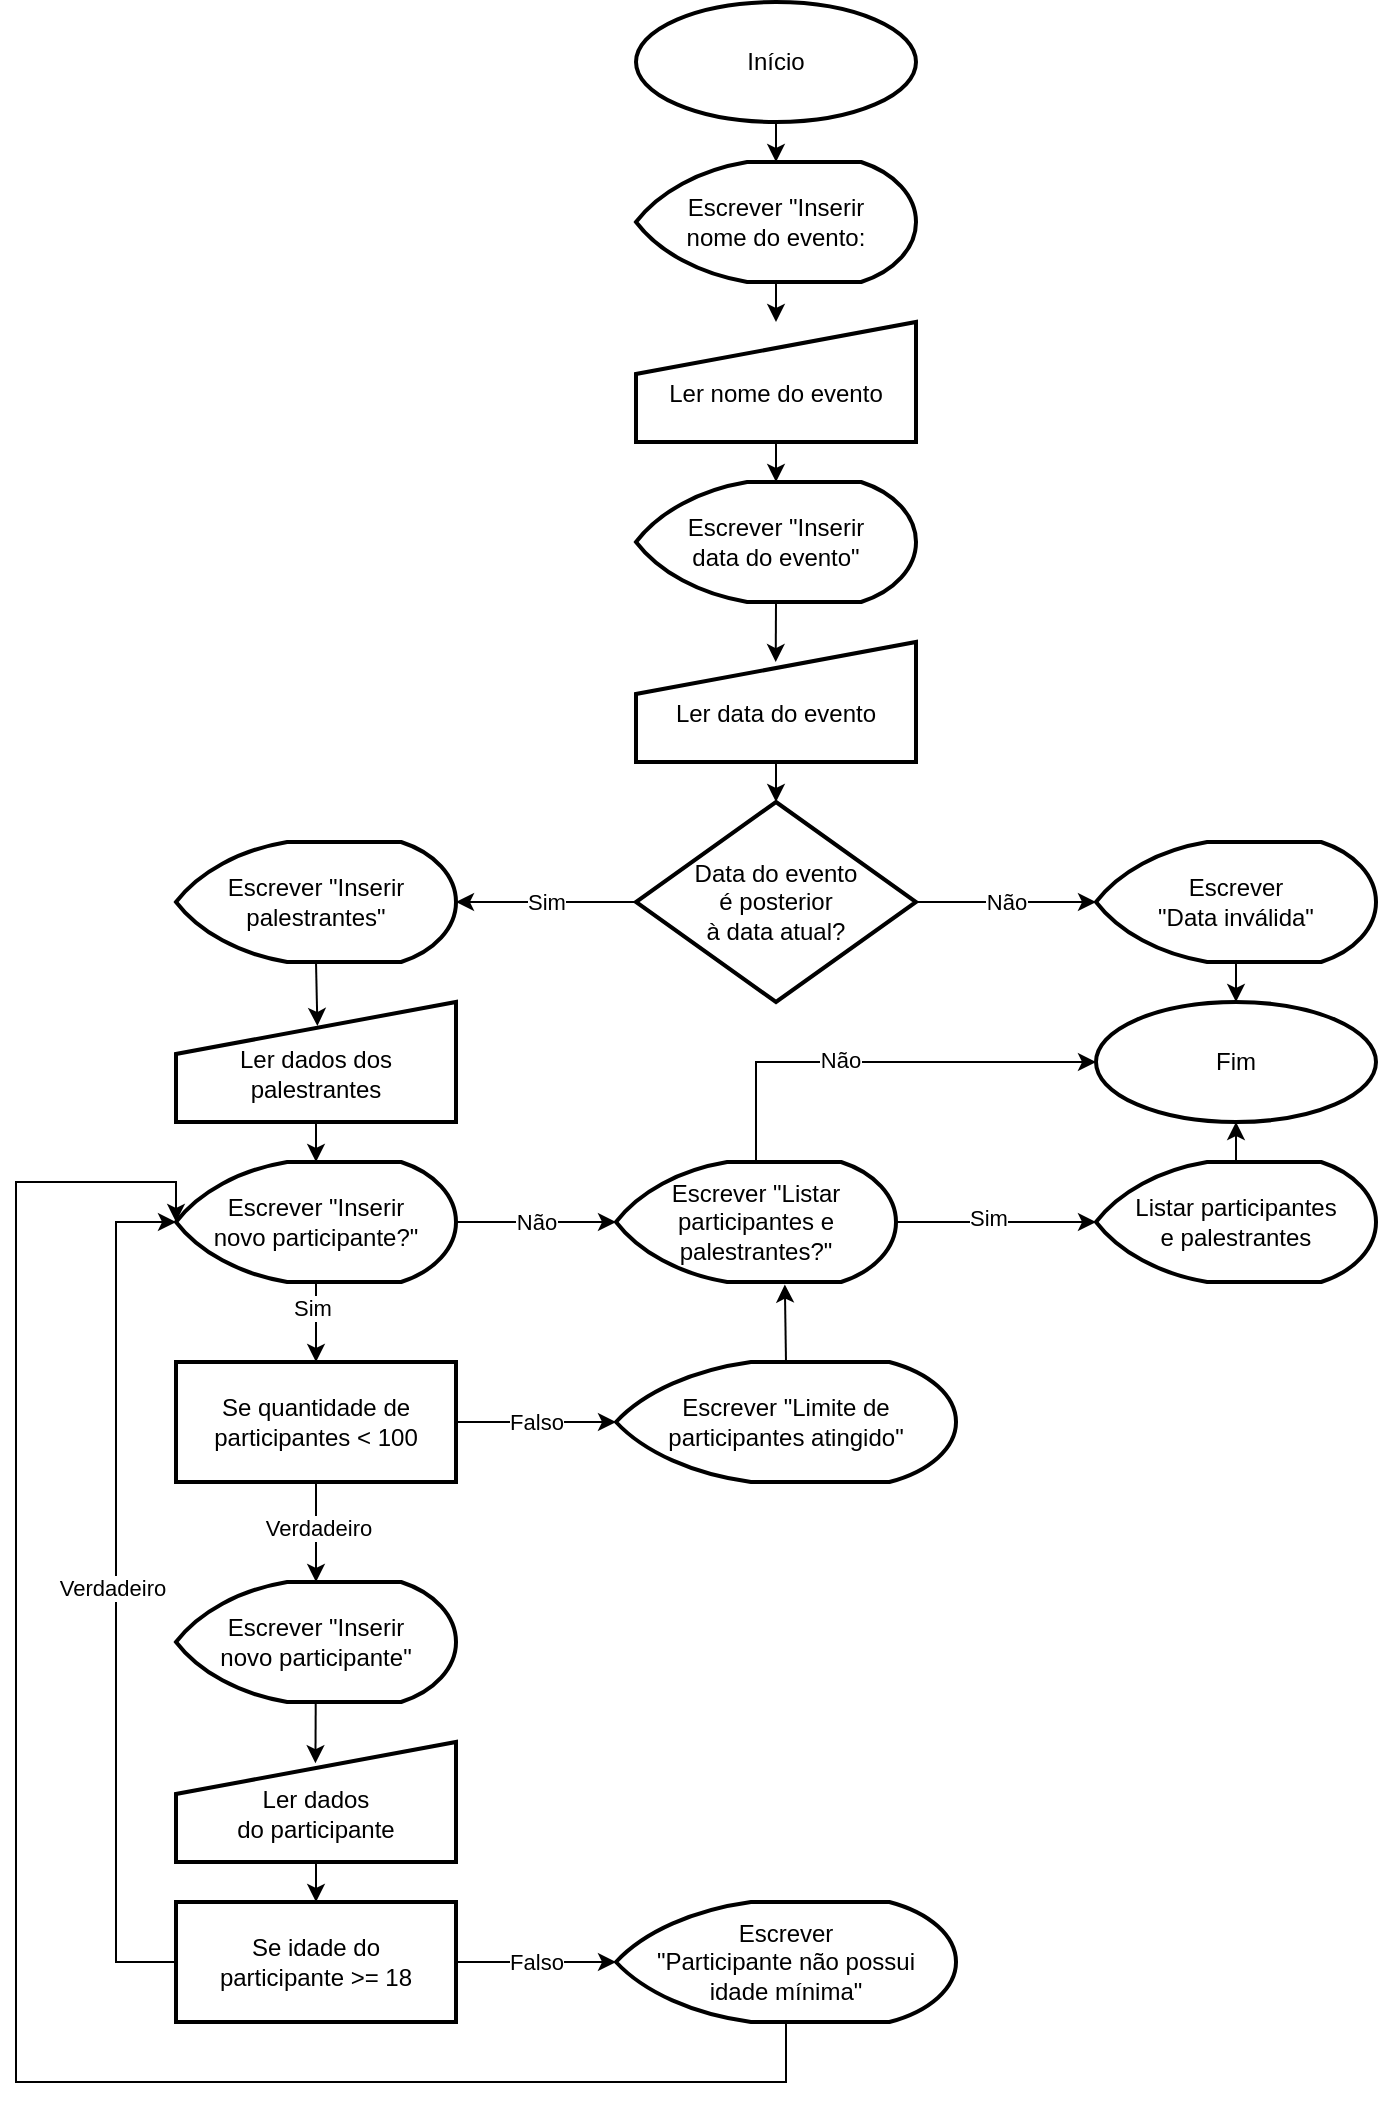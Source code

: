 <mxfile version="16.4.5" type="github">
  <diagram id="74KgRoFU-ngaeJmfLSAI" name="Page-1">
    <mxGraphModel dx="775" dy="477" grid="1" gridSize="10" guides="1" tooltips="1" connect="1" arrows="1" fold="1" page="1" pageScale="1" pageWidth="827" pageHeight="1169" math="0" shadow="0">
      <root>
        <mxCell id="0" />
        <mxCell id="1" parent="0" />
        <mxCell id="CjXiYFgF1T9gvqFzBede-7" style="edgeStyle=none;rounded=0;orthogonalLoop=1;jettySize=auto;html=1;exitX=0.5;exitY=1;exitDx=0;exitDy=0;exitPerimeter=0;" edge="1" parent="1" source="v5wCSLvTBctfzUMArcy5-4" target="CjXiYFgF1T9gvqFzBede-2">
          <mxGeometry relative="1" as="geometry" />
        </mxCell>
        <mxCell id="v5wCSLvTBctfzUMArcy5-4" value="Início" style="strokeWidth=2;html=1;shape=mxgraph.flowchart.start_1;whiteSpace=wrap;rounded=0;shadow=0;glass=0;sketch=0;" parent="1" vertex="1">
          <mxGeometry x="330" y="40" width="140" height="60" as="geometry" />
        </mxCell>
        <mxCell id="CjXiYFgF1T9gvqFzBede-8" style="edgeStyle=none;rounded=0;orthogonalLoop=1;jettySize=auto;html=1;exitX=0.5;exitY=1;exitDx=0;exitDy=0;exitPerimeter=0;" edge="1" parent="1" source="CjXiYFgF1T9gvqFzBede-2" target="CjXiYFgF1T9gvqFzBede-3">
          <mxGeometry relative="1" as="geometry" />
        </mxCell>
        <mxCell id="CjXiYFgF1T9gvqFzBede-2" value="Escrever &quot;Inserir nome do evento:" style="strokeWidth=2;html=1;shape=mxgraph.flowchart.display;whiteSpace=wrap;rounded=0;shadow=0;glass=0;sketch=0;spacing=11;" vertex="1" parent="1">
          <mxGeometry x="330" y="120" width="140" height="60" as="geometry" />
        </mxCell>
        <mxCell id="CjXiYFgF1T9gvqFzBede-9" style="edgeStyle=none;rounded=0;orthogonalLoop=1;jettySize=auto;html=1;exitX=0.5;exitY=1;exitDx=0;exitDy=0;" edge="1" parent="1" source="CjXiYFgF1T9gvqFzBede-3" target="CjXiYFgF1T9gvqFzBede-4">
          <mxGeometry relative="1" as="geometry" />
        </mxCell>
        <mxCell id="CjXiYFgF1T9gvqFzBede-3" value="Ler nome do evento" style="html=1;strokeWidth=2;shape=manualInput;whiteSpace=wrap;rounded=0;size=26;arcSize=11;shadow=0;glass=0;sketch=0;verticalAlign=middle;spacing=11;spacingTop=12;" vertex="1" parent="1">
          <mxGeometry x="330" y="200" width="140" height="60" as="geometry" />
        </mxCell>
        <mxCell id="CjXiYFgF1T9gvqFzBede-21" style="edgeStyle=none;rounded=0;orthogonalLoop=1;jettySize=auto;html=1;exitX=0.5;exitY=1;exitDx=0;exitDy=0;exitPerimeter=0;entryX=0.499;entryY=0.167;entryDx=0;entryDy=0;entryPerimeter=0;" edge="1" parent="1" source="CjXiYFgF1T9gvqFzBede-4" target="CjXiYFgF1T9gvqFzBede-5">
          <mxGeometry relative="1" as="geometry" />
        </mxCell>
        <mxCell id="CjXiYFgF1T9gvqFzBede-4" value="Escrever &quot;Inserir&lt;br&gt;data do evento&quot;" style="strokeWidth=2;html=1;shape=mxgraph.flowchart.display;whiteSpace=wrap;rounded=0;shadow=0;glass=0;sketch=0;spacing=11;" vertex="1" parent="1">
          <mxGeometry x="330" y="280" width="140" height="60" as="geometry" />
        </mxCell>
        <mxCell id="CjXiYFgF1T9gvqFzBede-11" style="edgeStyle=none;rounded=0;orthogonalLoop=1;jettySize=auto;html=1;exitX=0.5;exitY=1;exitDx=0;exitDy=0;" edge="1" parent="1" source="CjXiYFgF1T9gvqFzBede-5" target="CjXiYFgF1T9gvqFzBede-6">
          <mxGeometry relative="1" as="geometry" />
        </mxCell>
        <mxCell id="CjXiYFgF1T9gvqFzBede-5" value="Ler data&amp;nbsp;do evento" style="html=1;strokeWidth=2;shape=manualInput;whiteSpace=wrap;rounded=0;size=26;arcSize=11;shadow=0;glass=0;sketch=0;verticalAlign=middle;spacing=11;spacingTop=12;" vertex="1" parent="1">
          <mxGeometry x="330" y="360" width="140" height="60" as="geometry" />
        </mxCell>
        <mxCell id="CjXiYFgF1T9gvqFzBede-13" value="Não" style="edgeStyle=none;rounded=0;orthogonalLoop=1;jettySize=auto;html=1;exitX=1;exitY=0.5;exitDx=0;exitDy=0;exitPerimeter=0;entryX=0;entryY=0.5;entryDx=0;entryDy=0;entryPerimeter=0;" edge="1" parent="1" source="CjXiYFgF1T9gvqFzBede-6" target="CjXiYFgF1T9gvqFzBede-12">
          <mxGeometry relative="1" as="geometry" />
        </mxCell>
        <mxCell id="CjXiYFgF1T9gvqFzBede-17" value="Sim" style="edgeStyle=none;rounded=0;orthogonalLoop=1;jettySize=auto;html=1;exitX=0;exitY=0.5;exitDx=0;exitDy=0;exitPerimeter=0;entryX=1;entryY=0.5;entryDx=0;entryDy=0;entryPerimeter=0;" edge="1" parent="1" source="CjXiYFgF1T9gvqFzBede-6" target="CjXiYFgF1T9gvqFzBede-16">
          <mxGeometry relative="1" as="geometry" />
        </mxCell>
        <mxCell id="CjXiYFgF1T9gvqFzBede-6" value="Data do evento&lt;br&gt;é posterior&lt;br&gt;à data atual?" style="strokeWidth=2;html=1;shape=mxgraph.flowchart.decision;whiteSpace=wrap;rounded=0;shadow=0;glass=0;sketch=0;" vertex="1" parent="1">
          <mxGeometry x="330" y="440" width="140" height="100" as="geometry" />
        </mxCell>
        <mxCell id="CjXiYFgF1T9gvqFzBede-15" style="edgeStyle=none;rounded=0;orthogonalLoop=1;jettySize=auto;html=1;exitX=0.5;exitY=1;exitDx=0;exitDy=0;exitPerimeter=0;entryX=0.5;entryY=0;entryDx=0;entryDy=0;entryPerimeter=0;" edge="1" parent="1" source="CjXiYFgF1T9gvqFzBede-12" target="CjXiYFgF1T9gvqFzBede-14">
          <mxGeometry relative="1" as="geometry" />
        </mxCell>
        <mxCell id="CjXiYFgF1T9gvqFzBede-12" value="Escrever&lt;br&gt;&quot;Data&amp;nbsp;inválida&quot;" style="strokeWidth=2;html=1;shape=mxgraph.flowchart.display;whiteSpace=wrap;rounded=0;shadow=0;glass=0;sketch=0;spacing=11;" vertex="1" parent="1">
          <mxGeometry x="560" y="460" width="140" height="60" as="geometry" />
        </mxCell>
        <mxCell id="CjXiYFgF1T9gvqFzBede-14" value="Fim" style="strokeWidth=2;html=1;shape=mxgraph.flowchart.start_1;whiteSpace=wrap;rounded=0;shadow=0;glass=0;sketch=0;" vertex="1" parent="1">
          <mxGeometry x="560" y="540" width="140" height="60" as="geometry" />
        </mxCell>
        <mxCell id="CjXiYFgF1T9gvqFzBede-20" style="edgeStyle=none;rounded=0;orthogonalLoop=1;jettySize=auto;html=1;exitX=0.5;exitY=1;exitDx=0;exitDy=0;exitPerimeter=0;entryX=0.505;entryY=0.2;entryDx=0;entryDy=0;entryPerimeter=0;" edge="1" parent="1" source="CjXiYFgF1T9gvqFzBede-16" target="CjXiYFgF1T9gvqFzBede-18">
          <mxGeometry relative="1" as="geometry" />
        </mxCell>
        <mxCell id="CjXiYFgF1T9gvqFzBede-16" value="Escrever &quot;Inserir palestrantes&quot;" style="strokeWidth=2;html=1;shape=mxgraph.flowchart.display;whiteSpace=wrap;rounded=0;shadow=0;glass=0;sketch=0;spacing=11;" vertex="1" parent="1">
          <mxGeometry x="100" y="460" width="140" height="60" as="geometry" />
        </mxCell>
        <mxCell id="CjXiYFgF1T9gvqFzBede-23" style="edgeStyle=none;rounded=0;orthogonalLoop=1;jettySize=auto;html=1;exitX=0.5;exitY=1;exitDx=0;exitDy=0;entryX=0.5;entryY=0;entryDx=0;entryDy=0;entryPerimeter=0;" edge="1" parent="1" source="CjXiYFgF1T9gvqFzBede-18" target="CjXiYFgF1T9gvqFzBede-22">
          <mxGeometry relative="1" as="geometry" />
        </mxCell>
        <mxCell id="CjXiYFgF1T9gvqFzBede-18" value="Ler dados dos palestrantes" style="html=1;strokeWidth=2;shape=manualInput;whiteSpace=wrap;rounded=0;size=26;arcSize=11;shadow=0;glass=0;sketch=0;verticalAlign=middle;spacing=11;spacingTop=12;" vertex="1" parent="1">
          <mxGeometry x="100" y="540" width="140" height="60" as="geometry" />
        </mxCell>
        <mxCell id="CjXiYFgF1T9gvqFzBede-25" style="edgeStyle=none;rounded=0;orthogonalLoop=1;jettySize=auto;html=1;exitX=0.5;exitY=1;exitDx=0;exitDy=0;exitPerimeter=0;entryX=0.5;entryY=0;entryDx=0;entryDy=0;" edge="1" parent="1" source="CjXiYFgF1T9gvqFzBede-22" target="CjXiYFgF1T9gvqFzBede-24">
          <mxGeometry relative="1" as="geometry" />
        </mxCell>
        <mxCell id="CjXiYFgF1T9gvqFzBede-26" value="Sim" style="edgeLabel;html=1;align=center;verticalAlign=middle;resizable=0;points=[];" vertex="1" connectable="0" parent="CjXiYFgF1T9gvqFzBede-25">
          <mxGeometry x="-0.358" y="-2" relative="1" as="geometry">
            <mxPoint as="offset" />
          </mxGeometry>
        </mxCell>
        <mxCell id="CjXiYFgF1T9gvqFzBede-43" value="Não" style="edgeStyle=none;rounded=0;orthogonalLoop=1;jettySize=auto;html=1;exitX=1;exitY=0.5;exitDx=0;exitDy=0;exitPerimeter=0;entryX=0;entryY=0.5;entryDx=0;entryDy=0;entryPerimeter=0;" edge="1" parent="1" source="CjXiYFgF1T9gvqFzBede-22" target="CjXiYFgF1T9gvqFzBede-42">
          <mxGeometry relative="1" as="geometry" />
        </mxCell>
        <mxCell id="CjXiYFgF1T9gvqFzBede-22" value="Escrever &quot;Inserir&lt;br&gt;novo participante?&quot;" style="strokeWidth=2;html=1;shape=mxgraph.flowchart.display;whiteSpace=wrap;rounded=0;shadow=0;glass=0;sketch=0;spacing=11;" vertex="1" parent="1">
          <mxGeometry x="100" y="620" width="140" height="60" as="geometry" />
        </mxCell>
        <mxCell id="CjXiYFgF1T9gvqFzBede-32" style="edgeStyle=none;rounded=0;orthogonalLoop=1;jettySize=auto;html=1;exitX=0.5;exitY=1;exitDx=0;exitDy=0;entryX=0.5;entryY=0;entryDx=0;entryDy=0;entryPerimeter=0;" edge="1" parent="1" source="CjXiYFgF1T9gvqFzBede-24" target="CjXiYFgF1T9gvqFzBede-27">
          <mxGeometry relative="1" as="geometry" />
        </mxCell>
        <mxCell id="CjXiYFgF1T9gvqFzBede-33" value="Verdadeiro" style="edgeLabel;html=1;align=center;verticalAlign=middle;resizable=0;points=[];" vertex="1" connectable="0" parent="CjXiYFgF1T9gvqFzBede-32">
          <mxGeometry x="-0.103" y="1" relative="1" as="geometry">
            <mxPoint as="offset" />
          </mxGeometry>
        </mxCell>
        <mxCell id="CjXiYFgF1T9gvqFzBede-45" value="Falso" style="edgeStyle=none;rounded=0;orthogonalLoop=1;jettySize=auto;html=1;exitX=1;exitY=0.5;exitDx=0;exitDy=0;entryX=0;entryY=0.5;entryDx=0;entryDy=0;entryPerimeter=0;" edge="1" parent="1" source="CjXiYFgF1T9gvqFzBede-24" target="CjXiYFgF1T9gvqFzBede-44">
          <mxGeometry relative="1" as="geometry" />
        </mxCell>
        <mxCell id="CjXiYFgF1T9gvqFzBede-24" value="Se quantidade de participantes &amp;lt; 100" style="rounded=0;whiteSpace=wrap;html=1;strokeWidth=2;" vertex="1" parent="1">
          <mxGeometry x="100" y="720" width="140" height="60" as="geometry" />
        </mxCell>
        <mxCell id="CjXiYFgF1T9gvqFzBede-29" value="" style="edgeStyle=none;rounded=0;orthogonalLoop=1;jettySize=auto;html=1;entryX=0.498;entryY=0.177;entryDx=0;entryDy=0;entryPerimeter=0;" edge="1" parent="1" source="CjXiYFgF1T9gvqFzBede-27" target="CjXiYFgF1T9gvqFzBede-30">
          <mxGeometry relative="1" as="geometry">
            <mxPoint x="170" y="880" as="targetPoint" />
          </mxGeometry>
        </mxCell>
        <mxCell id="CjXiYFgF1T9gvqFzBede-27" value="Escrever &quot;Inserir&lt;br&gt;novo participante&quot;" style="strokeWidth=2;html=1;shape=mxgraph.flowchart.display;whiteSpace=wrap;rounded=0;shadow=0;glass=0;sketch=0;spacing=11;" vertex="1" parent="1">
          <mxGeometry x="100" y="830" width="140" height="60" as="geometry" />
        </mxCell>
        <mxCell id="CjXiYFgF1T9gvqFzBede-36" style="edgeStyle=none;rounded=0;orthogonalLoop=1;jettySize=auto;html=1;exitX=0.5;exitY=1;exitDx=0;exitDy=0;entryX=0.5;entryY=0;entryDx=0;entryDy=0;" edge="1" parent="1" source="CjXiYFgF1T9gvqFzBede-30" target="CjXiYFgF1T9gvqFzBede-35">
          <mxGeometry relative="1" as="geometry" />
        </mxCell>
        <mxCell id="CjXiYFgF1T9gvqFzBede-30" value="Ler dados&lt;br&gt;do participante" style="html=1;strokeWidth=2;shape=manualInput;whiteSpace=wrap;rounded=0;size=26;arcSize=11;shadow=0;glass=0;sketch=0;verticalAlign=middle;spacing=11;spacingTop=12;" vertex="1" parent="1">
          <mxGeometry x="100" y="910" width="140" height="60" as="geometry" />
        </mxCell>
        <mxCell id="CjXiYFgF1T9gvqFzBede-38" style="edgeStyle=none;rounded=0;orthogonalLoop=1;jettySize=auto;html=1;exitX=0;exitY=0.5;exitDx=0;exitDy=0;entryX=0;entryY=0.5;entryDx=0;entryDy=0;entryPerimeter=0;" edge="1" parent="1" source="CjXiYFgF1T9gvqFzBede-35" target="CjXiYFgF1T9gvqFzBede-22">
          <mxGeometry relative="1" as="geometry">
            <mxPoint x="60" y="790" as="targetPoint" />
            <Array as="points">
              <mxPoint x="70" y="1020" />
              <mxPoint x="70" y="650" />
            </Array>
          </mxGeometry>
        </mxCell>
        <mxCell id="CjXiYFgF1T9gvqFzBede-39" value="Verdadeiro" style="edgeLabel;html=1;align=center;verticalAlign=middle;resizable=0;points=[];" vertex="1" connectable="0" parent="CjXiYFgF1T9gvqFzBede-38">
          <mxGeometry x="0.01" y="2" relative="1" as="geometry">
            <mxPoint as="offset" />
          </mxGeometry>
        </mxCell>
        <mxCell id="CjXiYFgF1T9gvqFzBede-41" value="Falso" style="edgeStyle=none;rounded=0;orthogonalLoop=1;jettySize=auto;html=1;exitX=1;exitY=0.5;exitDx=0;exitDy=0;entryX=0;entryY=0.5;entryDx=0;entryDy=0;entryPerimeter=0;" edge="1" parent="1" source="CjXiYFgF1T9gvqFzBede-35" target="CjXiYFgF1T9gvqFzBede-40">
          <mxGeometry relative="1" as="geometry" />
        </mxCell>
        <mxCell id="CjXiYFgF1T9gvqFzBede-35" value="Se idade do&lt;br&gt;participante &amp;gt;= 18" style="rounded=0;whiteSpace=wrap;html=1;strokeWidth=2;" vertex="1" parent="1">
          <mxGeometry x="100" y="990" width="140" height="60" as="geometry" />
        </mxCell>
        <mxCell id="CjXiYFgF1T9gvqFzBede-54" style="edgeStyle=none;rounded=0;orthogonalLoop=1;jettySize=auto;html=1;exitX=0.5;exitY=1;exitDx=0;exitDy=0;exitPerimeter=0;entryX=0;entryY=0.5;entryDx=0;entryDy=0;entryPerimeter=0;" edge="1" parent="1" source="CjXiYFgF1T9gvqFzBede-40" target="CjXiYFgF1T9gvqFzBede-22">
          <mxGeometry relative="1" as="geometry">
            <mxPoint x="90" y="700" as="targetPoint" />
            <Array as="points">
              <mxPoint x="405" y="1080" />
              <mxPoint x="20" y="1080" />
              <mxPoint x="20" y="630" />
              <mxPoint x="100" y="630" />
            </Array>
          </mxGeometry>
        </mxCell>
        <mxCell id="CjXiYFgF1T9gvqFzBede-40" value="Escrever&lt;br&gt;&quot;Participante não possui&lt;br&gt;idade mínima&quot;" style="strokeWidth=2;html=1;shape=mxgraph.flowchart.display;whiteSpace=wrap;rounded=0;shadow=0;glass=0;sketch=0;spacing=11;" vertex="1" parent="1">
          <mxGeometry x="320" y="990" width="170" height="60" as="geometry" />
        </mxCell>
        <mxCell id="CjXiYFgF1T9gvqFzBede-49" style="edgeStyle=none;rounded=0;orthogonalLoop=1;jettySize=auto;html=1;exitX=1;exitY=0.5;exitDx=0;exitDy=0;exitPerimeter=0;entryX=0;entryY=0.5;entryDx=0;entryDy=0;entryPerimeter=0;" edge="1" parent="1" source="CjXiYFgF1T9gvqFzBede-42" target="CjXiYFgF1T9gvqFzBede-48">
          <mxGeometry relative="1" as="geometry" />
        </mxCell>
        <mxCell id="CjXiYFgF1T9gvqFzBede-50" value="Sim" style="edgeLabel;html=1;align=center;verticalAlign=middle;resizable=0;points=[];" vertex="1" connectable="0" parent="CjXiYFgF1T9gvqFzBede-49">
          <mxGeometry x="-0.094" y="2" relative="1" as="geometry">
            <mxPoint as="offset" />
          </mxGeometry>
        </mxCell>
        <mxCell id="CjXiYFgF1T9gvqFzBede-51" style="edgeStyle=none;rounded=0;orthogonalLoop=1;jettySize=auto;html=1;exitX=0.5;exitY=0;exitDx=0;exitDy=0;exitPerimeter=0;entryX=0;entryY=0.5;entryDx=0;entryDy=0;entryPerimeter=0;" edge="1" parent="1" source="CjXiYFgF1T9gvqFzBede-42" target="CjXiYFgF1T9gvqFzBede-14">
          <mxGeometry relative="1" as="geometry">
            <Array as="points">
              <mxPoint x="390" y="570" />
            </Array>
          </mxGeometry>
        </mxCell>
        <mxCell id="CjXiYFgF1T9gvqFzBede-52" value="Não" style="edgeLabel;html=1;align=center;verticalAlign=middle;resizable=0;points=[];" vertex="1" connectable="0" parent="CjXiYFgF1T9gvqFzBede-51">
          <mxGeometry x="-0.168" y="1" relative="1" as="geometry">
            <mxPoint as="offset" />
          </mxGeometry>
        </mxCell>
        <mxCell id="CjXiYFgF1T9gvqFzBede-42" value="Escrever &quot;Listar participantes e&lt;br&gt;palestrantes?&quot;" style="strokeWidth=2;html=1;shape=mxgraph.flowchart.display;whiteSpace=wrap;rounded=0;shadow=0;glass=0;sketch=0;spacing=11;" vertex="1" parent="1">
          <mxGeometry x="320" y="620" width="140" height="60" as="geometry" />
        </mxCell>
        <mxCell id="CjXiYFgF1T9gvqFzBede-47" style="edgeStyle=none;rounded=0;orthogonalLoop=1;jettySize=auto;html=1;exitX=0.5;exitY=0;exitDx=0;exitDy=0;exitPerimeter=0;entryX=0.603;entryY=1.021;entryDx=0;entryDy=0;entryPerimeter=0;" edge="1" parent="1" source="CjXiYFgF1T9gvqFzBede-44" target="CjXiYFgF1T9gvqFzBede-42">
          <mxGeometry relative="1" as="geometry" />
        </mxCell>
        <mxCell id="CjXiYFgF1T9gvqFzBede-44" value="Escrever&amp;nbsp;&quot;Limite de&lt;br&gt;participantes atingido&quot;" style="strokeWidth=2;html=1;shape=mxgraph.flowchart.display;whiteSpace=wrap;rounded=0;shadow=0;glass=0;sketch=0;spacing=11;" vertex="1" parent="1">
          <mxGeometry x="320" y="720" width="170" height="60" as="geometry" />
        </mxCell>
        <mxCell id="CjXiYFgF1T9gvqFzBede-53" style="edgeStyle=none;rounded=0;orthogonalLoop=1;jettySize=auto;html=1;exitX=0.5;exitY=0;exitDx=0;exitDy=0;exitPerimeter=0;entryX=0.5;entryY=1;entryDx=0;entryDy=0;entryPerimeter=0;" edge="1" parent="1" source="CjXiYFgF1T9gvqFzBede-48" target="CjXiYFgF1T9gvqFzBede-14">
          <mxGeometry relative="1" as="geometry" />
        </mxCell>
        <mxCell id="CjXiYFgF1T9gvqFzBede-48" value="Listar participantes&lt;br&gt;e palestrantes" style="strokeWidth=2;html=1;shape=mxgraph.flowchart.display;whiteSpace=wrap;rounded=0;shadow=0;glass=0;sketch=0;spacing=11;" vertex="1" parent="1">
          <mxGeometry x="560" y="620" width="140" height="60" as="geometry" />
        </mxCell>
      </root>
    </mxGraphModel>
  </diagram>
</mxfile>
